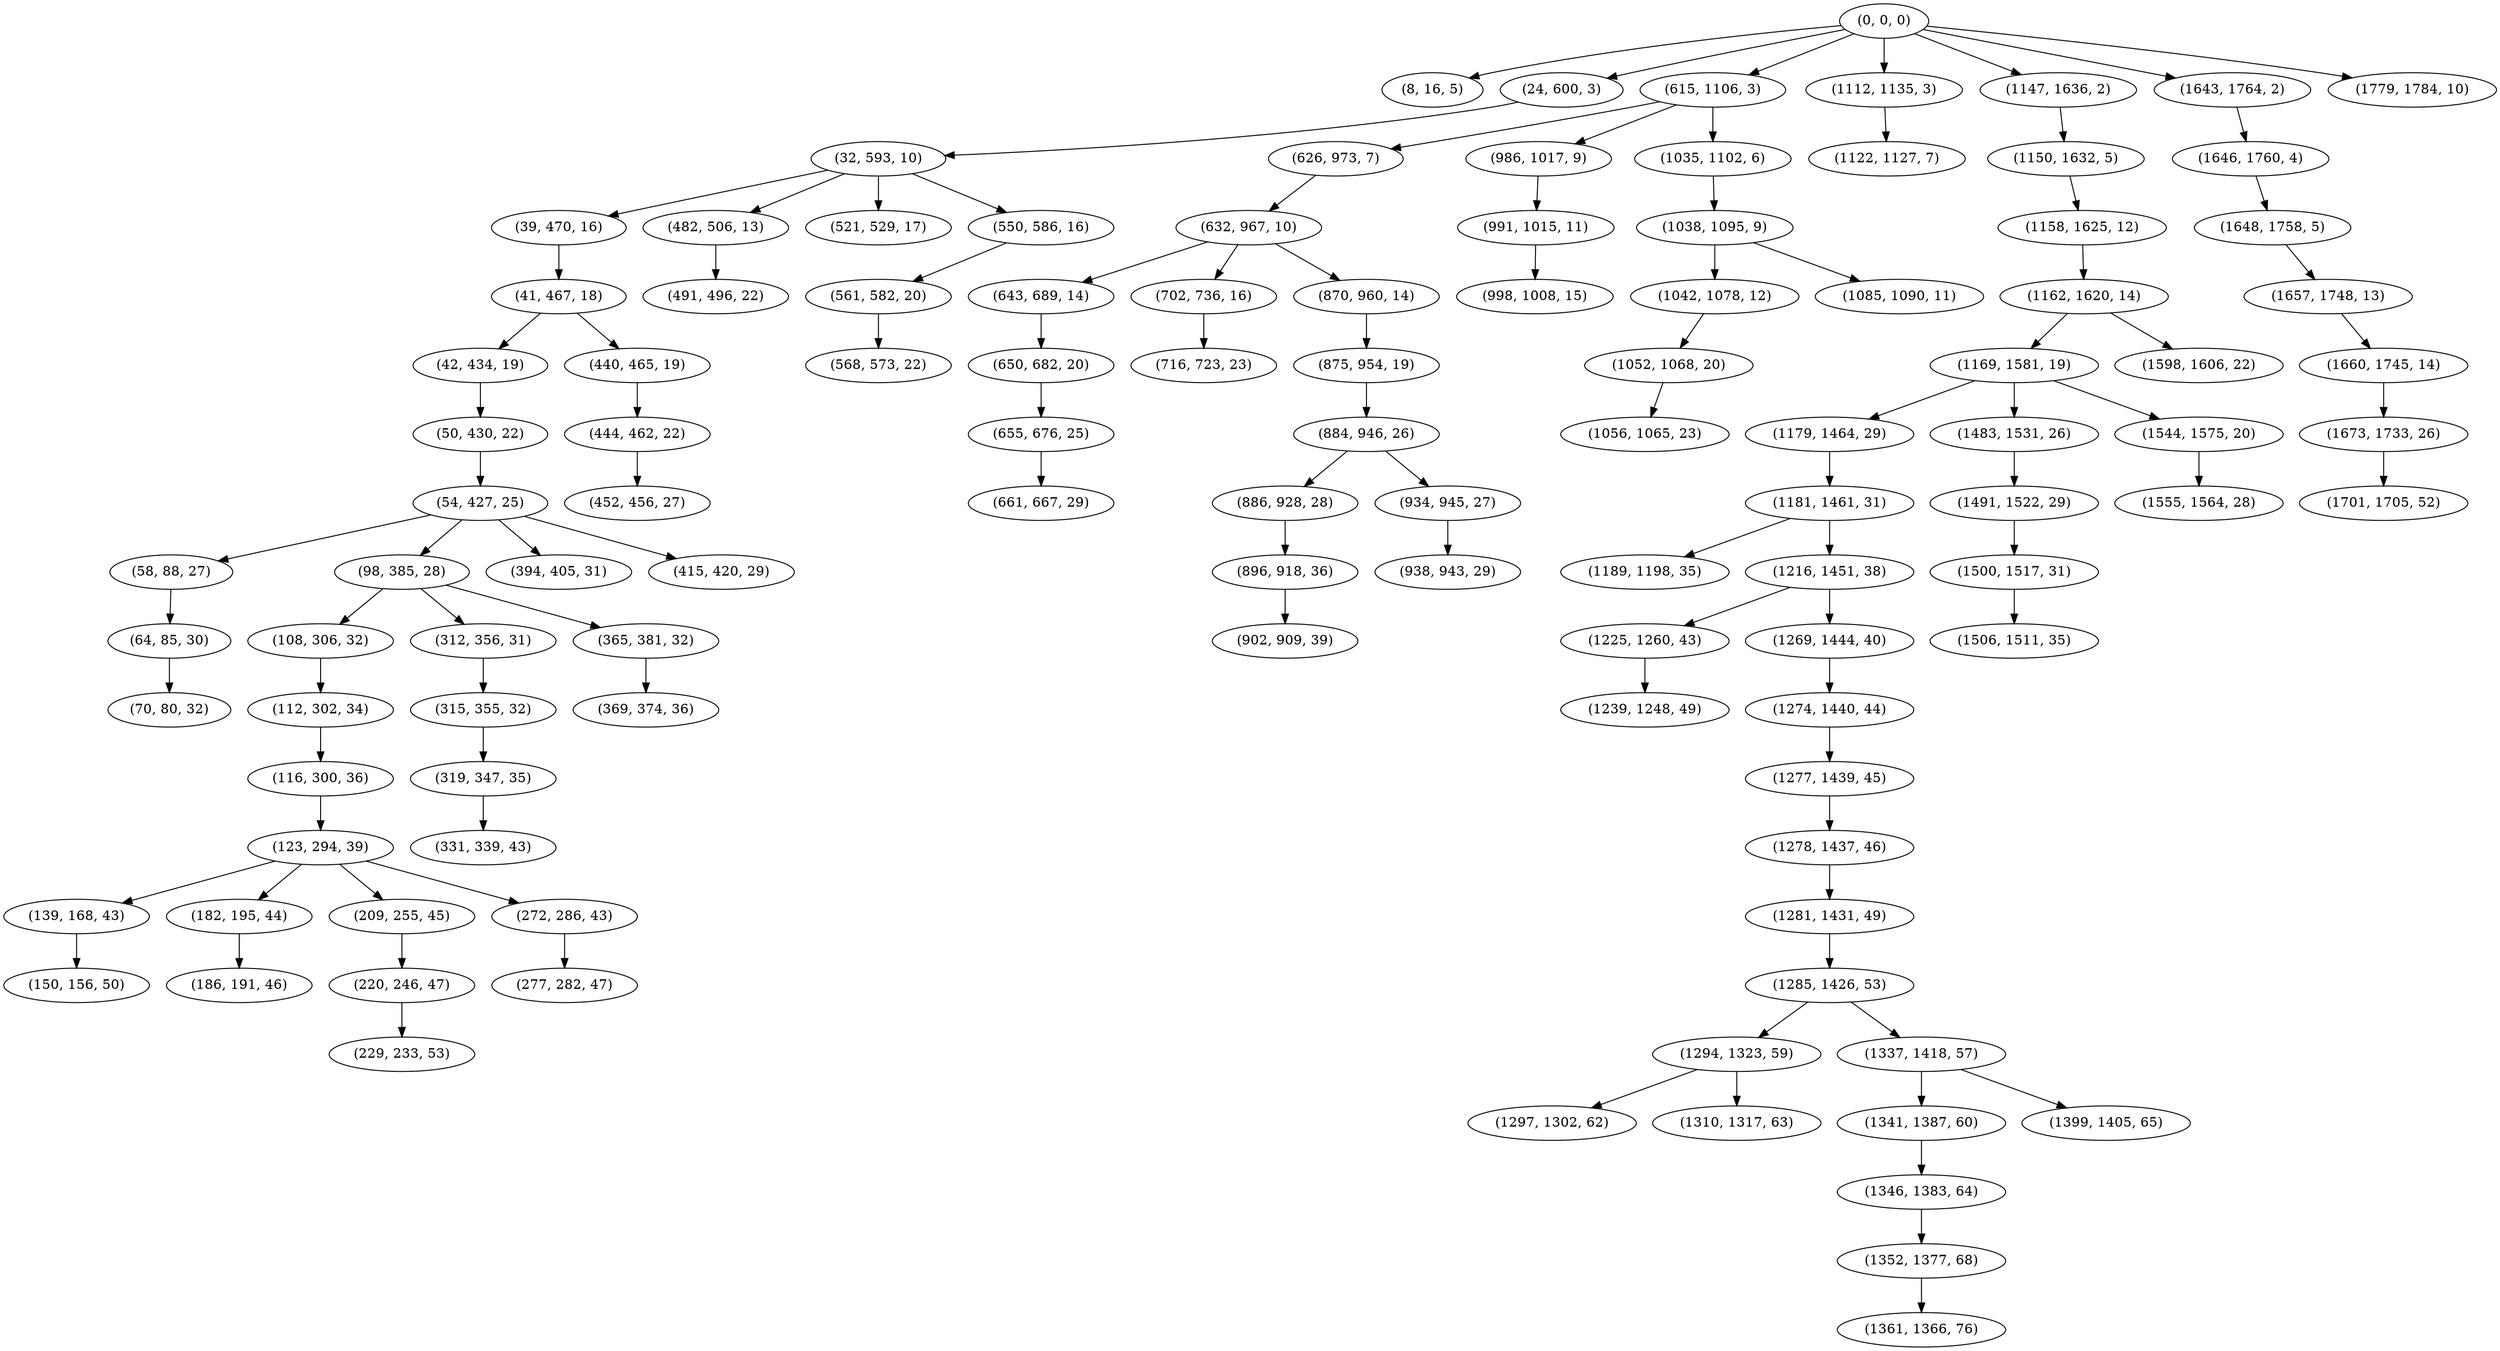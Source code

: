 digraph tree {
    "(0, 0, 0)";
    "(8, 16, 5)";
    "(24, 600, 3)";
    "(32, 593, 10)";
    "(39, 470, 16)";
    "(41, 467, 18)";
    "(42, 434, 19)";
    "(50, 430, 22)";
    "(54, 427, 25)";
    "(58, 88, 27)";
    "(64, 85, 30)";
    "(70, 80, 32)";
    "(98, 385, 28)";
    "(108, 306, 32)";
    "(112, 302, 34)";
    "(116, 300, 36)";
    "(123, 294, 39)";
    "(139, 168, 43)";
    "(150, 156, 50)";
    "(182, 195, 44)";
    "(186, 191, 46)";
    "(209, 255, 45)";
    "(220, 246, 47)";
    "(229, 233, 53)";
    "(272, 286, 43)";
    "(277, 282, 47)";
    "(312, 356, 31)";
    "(315, 355, 32)";
    "(319, 347, 35)";
    "(331, 339, 43)";
    "(365, 381, 32)";
    "(369, 374, 36)";
    "(394, 405, 31)";
    "(415, 420, 29)";
    "(440, 465, 19)";
    "(444, 462, 22)";
    "(452, 456, 27)";
    "(482, 506, 13)";
    "(491, 496, 22)";
    "(521, 529, 17)";
    "(550, 586, 16)";
    "(561, 582, 20)";
    "(568, 573, 22)";
    "(615, 1106, 3)";
    "(626, 973, 7)";
    "(632, 967, 10)";
    "(643, 689, 14)";
    "(650, 682, 20)";
    "(655, 676, 25)";
    "(661, 667, 29)";
    "(702, 736, 16)";
    "(716, 723, 23)";
    "(870, 960, 14)";
    "(875, 954, 19)";
    "(884, 946, 26)";
    "(886, 928, 28)";
    "(896, 918, 36)";
    "(902, 909, 39)";
    "(934, 945, 27)";
    "(938, 943, 29)";
    "(986, 1017, 9)";
    "(991, 1015, 11)";
    "(998, 1008, 15)";
    "(1035, 1102, 6)";
    "(1038, 1095, 9)";
    "(1042, 1078, 12)";
    "(1052, 1068, 20)";
    "(1056, 1065, 23)";
    "(1085, 1090, 11)";
    "(1112, 1135, 3)";
    "(1122, 1127, 7)";
    "(1147, 1636, 2)";
    "(1150, 1632, 5)";
    "(1158, 1625, 12)";
    "(1162, 1620, 14)";
    "(1169, 1581, 19)";
    "(1179, 1464, 29)";
    "(1181, 1461, 31)";
    "(1189, 1198, 35)";
    "(1216, 1451, 38)";
    "(1225, 1260, 43)";
    "(1239, 1248, 49)";
    "(1269, 1444, 40)";
    "(1274, 1440, 44)";
    "(1277, 1439, 45)";
    "(1278, 1437, 46)";
    "(1281, 1431, 49)";
    "(1285, 1426, 53)";
    "(1294, 1323, 59)";
    "(1297, 1302, 62)";
    "(1310, 1317, 63)";
    "(1337, 1418, 57)";
    "(1341, 1387, 60)";
    "(1346, 1383, 64)";
    "(1352, 1377, 68)";
    "(1361, 1366, 76)";
    "(1399, 1405, 65)";
    "(1483, 1531, 26)";
    "(1491, 1522, 29)";
    "(1500, 1517, 31)";
    "(1506, 1511, 35)";
    "(1544, 1575, 20)";
    "(1555, 1564, 28)";
    "(1598, 1606, 22)";
    "(1643, 1764, 2)";
    "(1646, 1760, 4)";
    "(1648, 1758, 5)";
    "(1657, 1748, 13)";
    "(1660, 1745, 14)";
    "(1673, 1733, 26)";
    "(1701, 1705, 52)";
    "(1779, 1784, 10)";
    "(0, 0, 0)" -> "(8, 16, 5)";
    "(0, 0, 0)" -> "(24, 600, 3)";
    "(0, 0, 0)" -> "(615, 1106, 3)";
    "(0, 0, 0)" -> "(1112, 1135, 3)";
    "(0, 0, 0)" -> "(1147, 1636, 2)";
    "(0, 0, 0)" -> "(1643, 1764, 2)";
    "(0, 0, 0)" -> "(1779, 1784, 10)";
    "(24, 600, 3)" -> "(32, 593, 10)";
    "(32, 593, 10)" -> "(39, 470, 16)";
    "(32, 593, 10)" -> "(482, 506, 13)";
    "(32, 593, 10)" -> "(521, 529, 17)";
    "(32, 593, 10)" -> "(550, 586, 16)";
    "(39, 470, 16)" -> "(41, 467, 18)";
    "(41, 467, 18)" -> "(42, 434, 19)";
    "(41, 467, 18)" -> "(440, 465, 19)";
    "(42, 434, 19)" -> "(50, 430, 22)";
    "(50, 430, 22)" -> "(54, 427, 25)";
    "(54, 427, 25)" -> "(58, 88, 27)";
    "(54, 427, 25)" -> "(98, 385, 28)";
    "(54, 427, 25)" -> "(394, 405, 31)";
    "(54, 427, 25)" -> "(415, 420, 29)";
    "(58, 88, 27)" -> "(64, 85, 30)";
    "(64, 85, 30)" -> "(70, 80, 32)";
    "(98, 385, 28)" -> "(108, 306, 32)";
    "(98, 385, 28)" -> "(312, 356, 31)";
    "(98, 385, 28)" -> "(365, 381, 32)";
    "(108, 306, 32)" -> "(112, 302, 34)";
    "(112, 302, 34)" -> "(116, 300, 36)";
    "(116, 300, 36)" -> "(123, 294, 39)";
    "(123, 294, 39)" -> "(139, 168, 43)";
    "(123, 294, 39)" -> "(182, 195, 44)";
    "(123, 294, 39)" -> "(209, 255, 45)";
    "(123, 294, 39)" -> "(272, 286, 43)";
    "(139, 168, 43)" -> "(150, 156, 50)";
    "(182, 195, 44)" -> "(186, 191, 46)";
    "(209, 255, 45)" -> "(220, 246, 47)";
    "(220, 246, 47)" -> "(229, 233, 53)";
    "(272, 286, 43)" -> "(277, 282, 47)";
    "(312, 356, 31)" -> "(315, 355, 32)";
    "(315, 355, 32)" -> "(319, 347, 35)";
    "(319, 347, 35)" -> "(331, 339, 43)";
    "(365, 381, 32)" -> "(369, 374, 36)";
    "(440, 465, 19)" -> "(444, 462, 22)";
    "(444, 462, 22)" -> "(452, 456, 27)";
    "(482, 506, 13)" -> "(491, 496, 22)";
    "(550, 586, 16)" -> "(561, 582, 20)";
    "(561, 582, 20)" -> "(568, 573, 22)";
    "(615, 1106, 3)" -> "(626, 973, 7)";
    "(615, 1106, 3)" -> "(986, 1017, 9)";
    "(615, 1106, 3)" -> "(1035, 1102, 6)";
    "(626, 973, 7)" -> "(632, 967, 10)";
    "(632, 967, 10)" -> "(643, 689, 14)";
    "(632, 967, 10)" -> "(702, 736, 16)";
    "(632, 967, 10)" -> "(870, 960, 14)";
    "(643, 689, 14)" -> "(650, 682, 20)";
    "(650, 682, 20)" -> "(655, 676, 25)";
    "(655, 676, 25)" -> "(661, 667, 29)";
    "(702, 736, 16)" -> "(716, 723, 23)";
    "(870, 960, 14)" -> "(875, 954, 19)";
    "(875, 954, 19)" -> "(884, 946, 26)";
    "(884, 946, 26)" -> "(886, 928, 28)";
    "(884, 946, 26)" -> "(934, 945, 27)";
    "(886, 928, 28)" -> "(896, 918, 36)";
    "(896, 918, 36)" -> "(902, 909, 39)";
    "(934, 945, 27)" -> "(938, 943, 29)";
    "(986, 1017, 9)" -> "(991, 1015, 11)";
    "(991, 1015, 11)" -> "(998, 1008, 15)";
    "(1035, 1102, 6)" -> "(1038, 1095, 9)";
    "(1038, 1095, 9)" -> "(1042, 1078, 12)";
    "(1038, 1095, 9)" -> "(1085, 1090, 11)";
    "(1042, 1078, 12)" -> "(1052, 1068, 20)";
    "(1052, 1068, 20)" -> "(1056, 1065, 23)";
    "(1112, 1135, 3)" -> "(1122, 1127, 7)";
    "(1147, 1636, 2)" -> "(1150, 1632, 5)";
    "(1150, 1632, 5)" -> "(1158, 1625, 12)";
    "(1158, 1625, 12)" -> "(1162, 1620, 14)";
    "(1162, 1620, 14)" -> "(1169, 1581, 19)";
    "(1162, 1620, 14)" -> "(1598, 1606, 22)";
    "(1169, 1581, 19)" -> "(1179, 1464, 29)";
    "(1169, 1581, 19)" -> "(1483, 1531, 26)";
    "(1169, 1581, 19)" -> "(1544, 1575, 20)";
    "(1179, 1464, 29)" -> "(1181, 1461, 31)";
    "(1181, 1461, 31)" -> "(1189, 1198, 35)";
    "(1181, 1461, 31)" -> "(1216, 1451, 38)";
    "(1216, 1451, 38)" -> "(1225, 1260, 43)";
    "(1216, 1451, 38)" -> "(1269, 1444, 40)";
    "(1225, 1260, 43)" -> "(1239, 1248, 49)";
    "(1269, 1444, 40)" -> "(1274, 1440, 44)";
    "(1274, 1440, 44)" -> "(1277, 1439, 45)";
    "(1277, 1439, 45)" -> "(1278, 1437, 46)";
    "(1278, 1437, 46)" -> "(1281, 1431, 49)";
    "(1281, 1431, 49)" -> "(1285, 1426, 53)";
    "(1285, 1426, 53)" -> "(1294, 1323, 59)";
    "(1285, 1426, 53)" -> "(1337, 1418, 57)";
    "(1294, 1323, 59)" -> "(1297, 1302, 62)";
    "(1294, 1323, 59)" -> "(1310, 1317, 63)";
    "(1337, 1418, 57)" -> "(1341, 1387, 60)";
    "(1337, 1418, 57)" -> "(1399, 1405, 65)";
    "(1341, 1387, 60)" -> "(1346, 1383, 64)";
    "(1346, 1383, 64)" -> "(1352, 1377, 68)";
    "(1352, 1377, 68)" -> "(1361, 1366, 76)";
    "(1483, 1531, 26)" -> "(1491, 1522, 29)";
    "(1491, 1522, 29)" -> "(1500, 1517, 31)";
    "(1500, 1517, 31)" -> "(1506, 1511, 35)";
    "(1544, 1575, 20)" -> "(1555, 1564, 28)";
    "(1643, 1764, 2)" -> "(1646, 1760, 4)";
    "(1646, 1760, 4)" -> "(1648, 1758, 5)";
    "(1648, 1758, 5)" -> "(1657, 1748, 13)";
    "(1657, 1748, 13)" -> "(1660, 1745, 14)";
    "(1660, 1745, 14)" -> "(1673, 1733, 26)";
    "(1673, 1733, 26)" -> "(1701, 1705, 52)";
}
